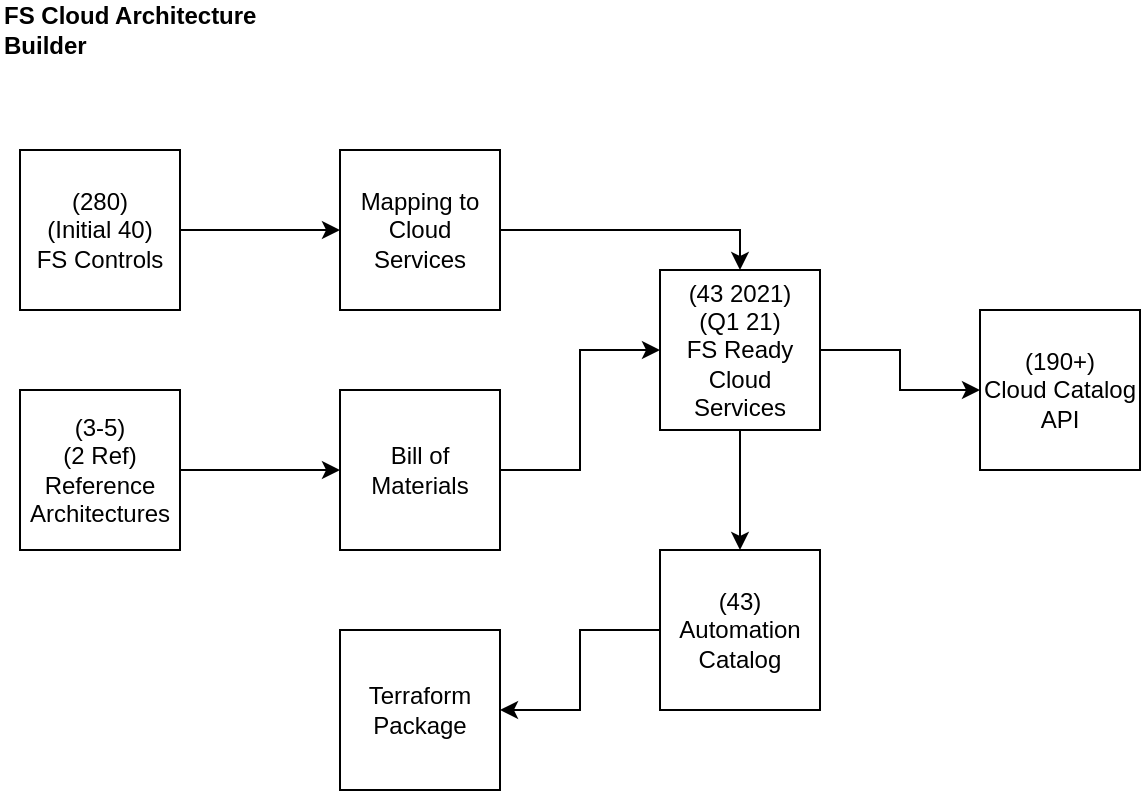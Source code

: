 <mxfile version="13.5.7" type="device"><diagram id="R2NehP78PL_PHXZMHroo" name="Page-1"><mxGraphModel dx="928" dy="705" grid="1" gridSize="10" guides="1" tooltips="1" connect="1" arrows="1" fold="1" page="1" pageScale="1" pageWidth="850" pageHeight="1100" math="0" shadow="0"><root><mxCell id="0"/><mxCell id="1" parent="0"/><mxCell id="IykY2cJmSTnlpgjwsjTD-16" style="edgeStyle=orthogonalEdgeStyle;rounded=0;orthogonalLoop=1;jettySize=auto;html=1;entryX=0;entryY=0.5;entryDx=0;entryDy=0;" edge="1" parent="1" source="IykY2cJmSTnlpgjwsjTD-1" target="IykY2cJmSTnlpgjwsjTD-9"><mxGeometry relative="1" as="geometry"/></mxCell><mxCell id="IykY2cJmSTnlpgjwsjTD-17" style="edgeStyle=orthogonalEdgeStyle;rounded=0;orthogonalLoop=1;jettySize=auto;html=1;entryX=0.5;entryY=0;entryDx=0;entryDy=0;" edge="1" parent="1" source="IykY2cJmSTnlpgjwsjTD-1" target="IykY2cJmSTnlpgjwsjTD-11"><mxGeometry relative="1" as="geometry"/></mxCell><mxCell id="IykY2cJmSTnlpgjwsjTD-1" value="(43 2021)&lt;br&gt;(Q1 21)&lt;br&gt;FS Ready&lt;br&gt;Cloud Services" style="whiteSpace=wrap;html=1;aspect=fixed;" vertex="1" parent="1"><mxGeometry x="440" y="380" width="80" height="80" as="geometry"/></mxCell><mxCell id="IykY2cJmSTnlpgjwsjTD-14" style="edgeStyle=orthogonalEdgeStyle;rounded=0;orthogonalLoop=1;jettySize=auto;html=1;" edge="1" parent="1" source="IykY2cJmSTnlpgjwsjTD-2" target="IykY2cJmSTnlpgjwsjTD-3"><mxGeometry relative="1" as="geometry"/></mxCell><mxCell id="IykY2cJmSTnlpgjwsjTD-2" value="(280)&lt;br&gt;(Initial 40)&lt;br&gt;FS Controls" style="whiteSpace=wrap;html=1;aspect=fixed;" vertex="1" parent="1"><mxGeometry x="120" y="320" width="80" height="80" as="geometry"/></mxCell><mxCell id="IykY2cJmSTnlpgjwsjTD-13" style="edgeStyle=orthogonalEdgeStyle;rounded=0;orthogonalLoop=1;jettySize=auto;html=1;entryX=0.5;entryY=0;entryDx=0;entryDy=0;" edge="1" parent="1" source="IykY2cJmSTnlpgjwsjTD-3" target="IykY2cJmSTnlpgjwsjTD-1"><mxGeometry relative="1" as="geometry"/></mxCell><mxCell id="IykY2cJmSTnlpgjwsjTD-3" value="Mapping to Cloud Services" style="whiteSpace=wrap;html=1;aspect=fixed;" vertex="1" parent="1"><mxGeometry x="280" y="320" width="80" height="80" as="geometry"/></mxCell><mxCell id="IykY2cJmSTnlpgjwsjTD-15" style="edgeStyle=orthogonalEdgeStyle;rounded=0;orthogonalLoop=1;jettySize=auto;html=1;entryX=0;entryY=0.5;entryDx=0;entryDy=0;" edge="1" parent="1" source="IykY2cJmSTnlpgjwsjTD-6" target="IykY2cJmSTnlpgjwsjTD-7"><mxGeometry relative="1" as="geometry"/></mxCell><mxCell id="IykY2cJmSTnlpgjwsjTD-6" value="(3-5)&lt;br&gt;(2 Ref)&lt;br&gt;Reference&lt;br&gt;Architectures" style="whiteSpace=wrap;html=1;aspect=fixed;" vertex="1" parent="1"><mxGeometry x="120" y="440" width="80" height="80" as="geometry"/></mxCell><mxCell id="IykY2cJmSTnlpgjwsjTD-12" style="edgeStyle=orthogonalEdgeStyle;rounded=0;orthogonalLoop=1;jettySize=auto;html=1;entryX=0;entryY=0.5;entryDx=0;entryDy=0;" edge="1" parent="1" source="IykY2cJmSTnlpgjwsjTD-7" target="IykY2cJmSTnlpgjwsjTD-1"><mxGeometry relative="1" as="geometry"/></mxCell><mxCell id="IykY2cJmSTnlpgjwsjTD-7" value="Bill of Materials" style="whiteSpace=wrap;html=1;aspect=fixed;" vertex="1" parent="1"><mxGeometry x="280" y="440" width="80" height="80" as="geometry"/></mxCell><mxCell id="IykY2cJmSTnlpgjwsjTD-9" value="(190+)&lt;br&gt;Cloud Catalog API" style="whiteSpace=wrap;html=1;aspect=fixed;" vertex="1" parent="1"><mxGeometry x="600" y="400" width="80" height="80" as="geometry"/></mxCell><mxCell id="IykY2cJmSTnlpgjwsjTD-19" style="edgeStyle=orthogonalEdgeStyle;rounded=0;orthogonalLoop=1;jettySize=auto;html=1;" edge="1" parent="1" source="IykY2cJmSTnlpgjwsjTD-11" target="IykY2cJmSTnlpgjwsjTD-18"><mxGeometry relative="1" as="geometry"/></mxCell><mxCell id="IykY2cJmSTnlpgjwsjTD-11" value="(43)&lt;br&gt;Automation&lt;br&gt;Catalog" style="whiteSpace=wrap;html=1;aspect=fixed;" vertex="1" parent="1"><mxGeometry x="440" y="520" width="80" height="80" as="geometry"/></mxCell><mxCell id="IykY2cJmSTnlpgjwsjTD-18" value="Terraform&lt;br&gt;Package" style="whiteSpace=wrap;html=1;aspect=fixed;" vertex="1" parent="1"><mxGeometry x="280" y="560" width="80" height="80" as="geometry"/></mxCell><mxCell id="IykY2cJmSTnlpgjwsjTD-21" value="FS Cloud Architecture Builder" style="text;html=1;strokeColor=none;fillColor=none;align=left;verticalAlign=middle;whiteSpace=wrap;rounded=0;fontStyle=1" vertex="1" parent="1"><mxGeometry x="110" y="250" width="160" height="20" as="geometry"/></mxCell></root></mxGraphModel></diagram></mxfile>